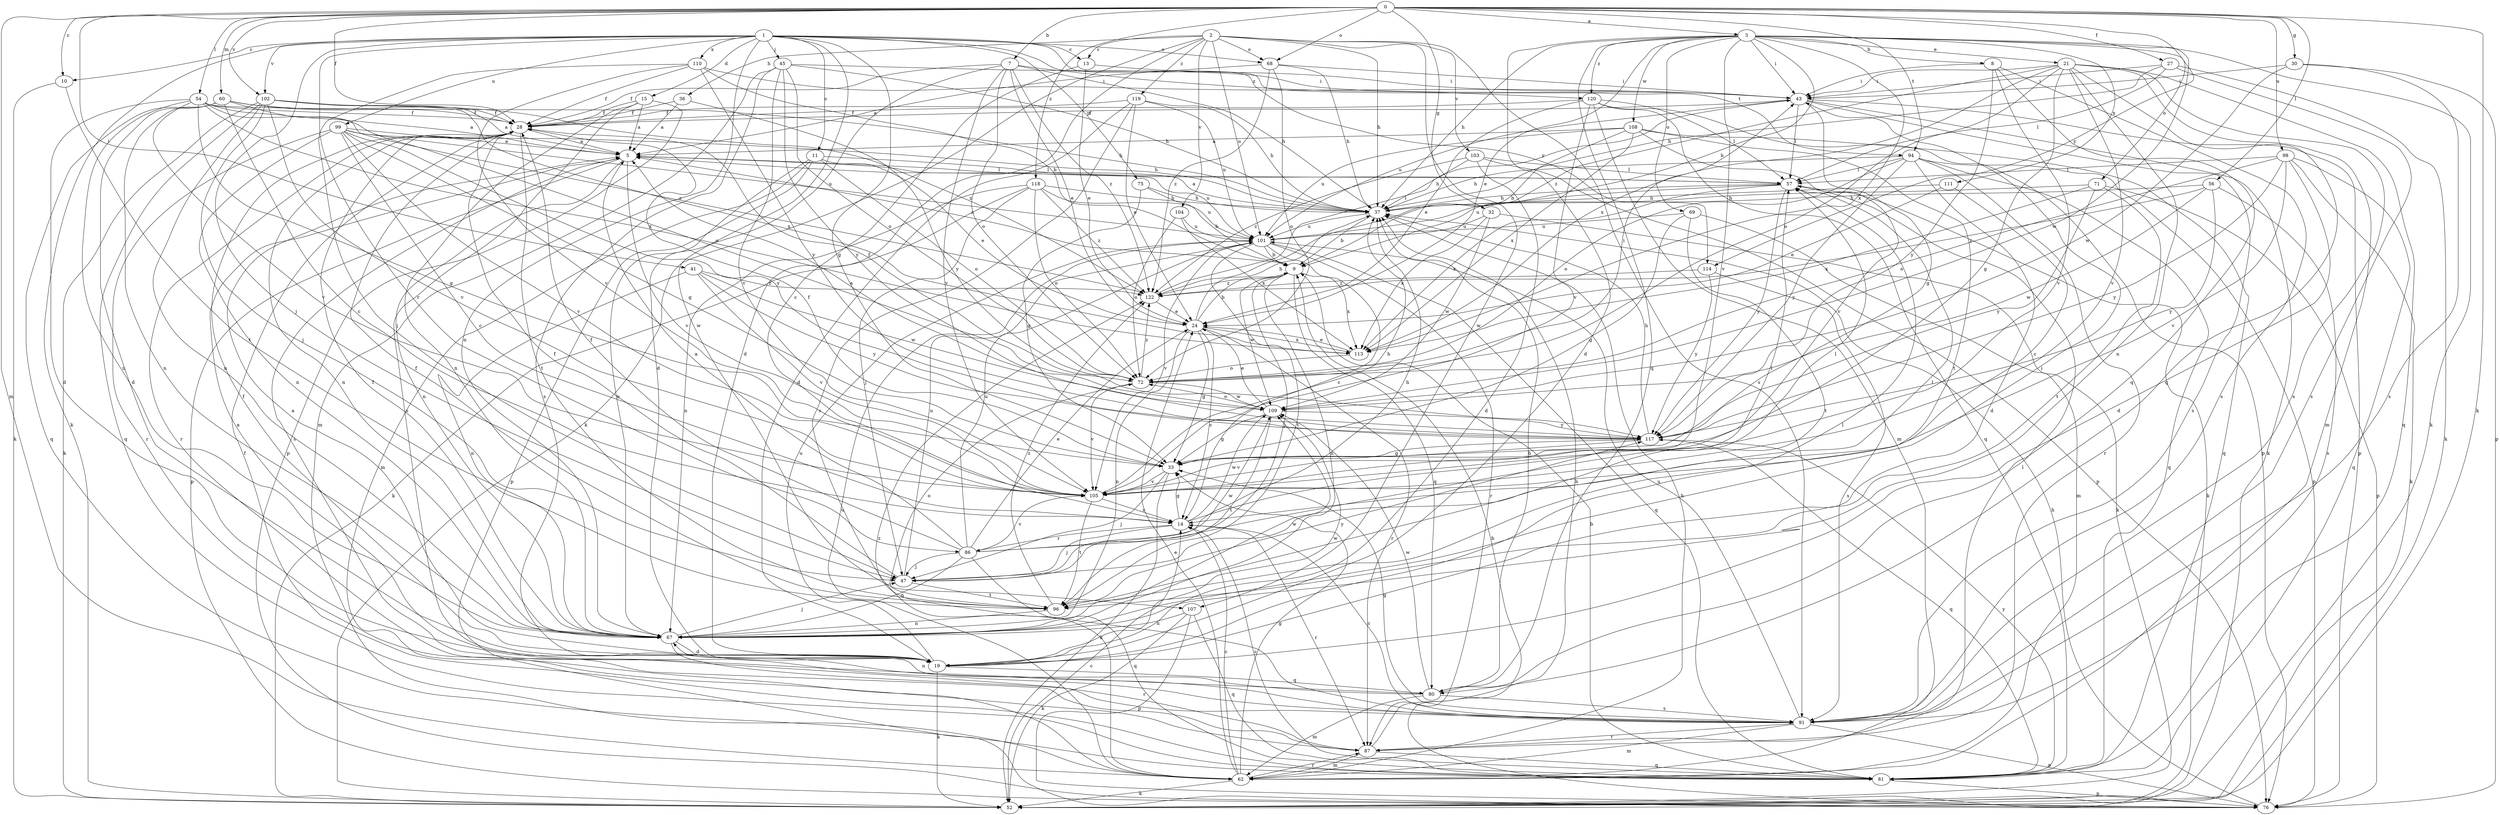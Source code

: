 strict digraph  {
0;
1;
2;
3;
5;
7;
8;
9;
10;
11;
13;
14;
15;
19;
21;
24;
27;
28;
30;
32;
33;
36;
37;
41;
43;
45;
47;
52;
54;
56;
57;
60;
62;
67;
68;
69;
71;
72;
75;
76;
80;
81;
86;
87;
91;
94;
96;
98;
99;
101;
102;
103;
104;
105;
107;
108;
109;
110;
111;
113;
114;
117;
118;
119;
120;
122;
0 -> 3  [label=a];
0 -> 7  [label=b];
0 -> 10  [label=c];
0 -> 27  [label=f];
0 -> 28  [label=f];
0 -> 30  [label=g];
0 -> 32  [label=g];
0 -> 41  [label=i];
0 -> 52  [label=k];
0 -> 54  [label=l];
0 -> 56  [label=l];
0 -> 60  [label=m];
0 -> 62  [label=m];
0 -> 68  [label=o];
0 -> 94  [label=t];
0 -> 98  [label=u];
0 -> 102  [label=v];
0 -> 114  [label=y];
0 -> 118  [label=z];
1 -> 10  [label=c];
1 -> 11  [label=c];
1 -> 13  [label=c];
1 -> 15  [label=d];
1 -> 33  [label=g];
1 -> 45  [label=j];
1 -> 47  [label=j];
1 -> 52  [label=k];
1 -> 67  [label=n];
1 -> 68  [label=o];
1 -> 75  [label=p];
1 -> 86  [label=r];
1 -> 94  [label=t];
1 -> 99  [label=u];
1 -> 102  [label=v];
1 -> 107  [label=w];
1 -> 110  [label=x];
1 -> 114  [label=y];
2 -> 13  [label=c];
2 -> 19  [label=d];
2 -> 36  [label=h];
2 -> 37  [label=h];
2 -> 52  [label=k];
2 -> 68  [label=o];
2 -> 91  [label=s];
2 -> 101  [label=u];
2 -> 103  [label=v];
2 -> 104  [label=v];
2 -> 107  [label=w];
2 -> 119  [label=z];
3 -> 8  [label=b];
3 -> 9  [label=b];
3 -> 19  [label=d];
3 -> 21  [label=e];
3 -> 24  [label=e];
3 -> 37  [label=h];
3 -> 43  [label=i];
3 -> 52  [label=k];
3 -> 69  [label=o];
3 -> 71  [label=o];
3 -> 80  [label=q];
3 -> 105  [label=v];
3 -> 108  [label=w];
3 -> 109  [label=w];
3 -> 111  [label=x];
3 -> 113  [label=x];
3 -> 120  [label=z];
5 -> 57  [label=l];
5 -> 67  [label=n];
5 -> 76  [label=p];
5 -> 91  [label=s];
5 -> 101  [label=u];
5 -> 105  [label=v];
7 -> 19  [label=d];
7 -> 24  [label=e];
7 -> 28  [label=f];
7 -> 37  [label=h];
7 -> 72  [label=o];
7 -> 105  [label=v];
7 -> 120  [label=z];
7 -> 122  [label=z];
8 -> 43  [label=i];
8 -> 80  [label=q];
8 -> 91  [label=s];
8 -> 105  [label=v];
8 -> 117  [label=y];
9 -> 5  [label=a];
9 -> 47  [label=j];
9 -> 67  [label=n];
9 -> 80  [label=q];
9 -> 109  [label=w];
9 -> 113  [label=x];
9 -> 122  [label=z];
10 -> 52  [label=k];
10 -> 96  [label=t];
11 -> 24  [label=e];
11 -> 57  [label=l];
11 -> 62  [label=m];
11 -> 67  [label=n];
11 -> 72  [label=o];
11 -> 76  [label=p];
13 -> 14  [label=c];
13 -> 24  [label=e];
13 -> 43  [label=i];
14 -> 33  [label=g];
14 -> 47  [label=j];
14 -> 57  [label=l];
14 -> 86  [label=r];
14 -> 87  [label=r];
14 -> 109  [label=w];
15 -> 5  [label=a];
15 -> 28  [label=f];
15 -> 67  [label=n];
15 -> 76  [label=p];
15 -> 91  [label=s];
19 -> 5  [label=a];
19 -> 28  [label=f];
19 -> 52  [label=k];
19 -> 57  [label=l];
19 -> 80  [label=q];
19 -> 101  [label=u];
19 -> 109  [label=w];
21 -> 33  [label=g];
21 -> 43  [label=i];
21 -> 62  [label=m];
21 -> 67  [label=n];
21 -> 72  [label=o];
21 -> 80  [label=q];
21 -> 81  [label=q];
21 -> 91  [label=s];
21 -> 105  [label=v];
21 -> 113  [label=x];
21 -> 122  [label=z];
24 -> 9  [label=b];
24 -> 14  [label=c];
24 -> 33  [label=g];
24 -> 37  [label=h];
24 -> 67  [label=n];
24 -> 87  [label=r];
24 -> 113  [label=x];
27 -> 37  [label=h];
27 -> 43  [label=i];
27 -> 52  [label=k];
27 -> 57  [label=l];
27 -> 91  [label=s];
28 -> 5  [label=a];
28 -> 67  [label=n];
28 -> 87  [label=r];
28 -> 96  [label=t];
30 -> 43  [label=i];
30 -> 76  [label=p];
30 -> 91  [label=s];
30 -> 109  [label=w];
32 -> 52  [label=k];
32 -> 101  [label=u];
32 -> 109  [label=w];
32 -> 113  [label=x];
33 -> 28  [label=f];
33 -> 47  [label=j];
33 -> 52  [label=k];
33 -> 105  [label=v];
36 -> 5  [label=a];
36 -> 28  [label=f];
36 -> 117  [label=y];
37 -> 5  [label=a];
37 -> 9  [label=b];
37 -> 101  [label=u];
41 -> 67  [label=n];
41 -> 105  [label=v];
41 -> 109  [label=w];
41 -> 117  [label=y];
41 -> 122  [label=z];
43 -> 28  [label=f];
43 -> 33  [label=g];
43 -> 52  [label=k];
43 -> 57  [label=l];
43 -> 76  [label=p];
43 -> 91  [label=s];
43 -> 101  [label=u];
45 -> 37  [label=h];
45 -> 43  [label=i];
45 -> 62  [label=m];
45 -> 72  [label=o];
45 -> 91  [label=s];
45 -> 105  [label=v];
45 -> 117  [label=y];
47 -> 28  [label=f];
47 -> 57  [label=l];
47 -> 96  [label=t];
47 -> 101  [label=u];
47 -> 109  [label=w];
52 -> 14  [label=c];
54 -> 5  [label=a];
54 -> 19  [label=d];
54 -> 28  [label=f];
54 -> 33  [label=g];
54 -> 37  [label=h];
54 -> 67  [label=n];
54 -> 105  [label=v];
54 -> 113  [label=x];
54 -> 122  [label=z];
56 -> 37  [label=h];
56 -> 91  [label=s];
56 -> 109  [label=w];
56 -> 117  [label=y];
56 -> 122  [label=z];
57 -> 37  [label=h];
57 -> 52  [label=k];
57 -> 101  [label=u];
57 -> 113  [label=x];
57 -> 117  [label=y];
60 -> 14  [label=c];
60 -> 19  [label=d];
60 -> 28  [label=f];
60 -> 67  [label=n];
60 -> 72  [label=o];
60 -> 81  [label=q];
60 -> 122  [label=z];
62 -> 14  [label=c];
62 -> 24  [label=e];
62 -> 33  [label=g];
62 -> 37  [label=h];
62 -> 52  [label=k];
62 -> 87  [label=r];
62 -> 101  [label=u];
62 -> 122  [label=z];
67 -> 19  [label=d];
67 -> 28  [label=f];
67 -> 43  [label=i];
67 -> 47  [label=j];
67 -> 87  [label=r];
67 -> 109  [label=w];
68 -> 5  [label=a];
68 -> 37  [label=h];
68 -> 43  [label=i];
68 -> 72  [label=o];
68 -> 122  [label=z];
69 -> 33  [label=g];
69 -> 62  [label=m];
69 -> 96  [label=t];
69 -> 101  [label=u];
71 -> 37  [label=h];
71 -> 76  [label=p];
71 -> 96  [label=t];
71 -> 113  [label=x];
71 -> 117  [label=y];
72 -> 28  [label=f];
72 -> 43  [label=i];
72 -> 105  [label=v];
72 -> 109  [label=w];
72 -> 122  [label=z];
75 -> 9  [label=b];
75 -> 33  [label=g];
75 -> 37  [label=h];
76 -> 9  [label=b];
76 -> 37  [label=h];
80 -> 5  [label=a];
80 -> 37  [label=h];
80 -> 62  [label=m];
80 -> 67  [label=n];
80 -> 91  [label=s];
80 -> 109  [label=w];
81 -> 9  [label=b];
81 -> 14  [label=c];
81 -> 28  [label=f];
81 -> 76  [label=p];
81 -> 117  [label=y];
86 -> 5  [label=a];
86 -> 24  [label=e];
86 -> 28  [label=f];
86 -> 37  [label=h];
86 -> 47  [label=j];
86 -> 57  [label=l];
86 -> 67  [label=n];
86 -> 81  [label=q];
86 -> 101  [label=u];
86 -> 105  [label=v];
87 -> 37  [label=h];
87 -> 57  [label=l];
87 -> 62  [label=m];
87 -> 81  [label=q];
91 -> 14  [label=c];
91 -> 33  [label=g];
91 -> 62  [label=m];
91 -> 76  [label=p];
91 -> 87  [label=r];
91 -> 101  [label=u];
94 -> 19  [label=d];
94 -> 37  [label=h];
94 -> 57  [label=l];
94 -> 72  [label=o];
94 -> 76  [label=p];
94 -> 81  [label=q];
94 -> 87  [label=r];
94 -> 117  [label=y];
96 -> 28  [label=f];
96 -> 67  [label=n];
96 -> 72  [label=o];
96 -> 117  [label=y];
96 -> 122  [label=z];
98 -> 19  [label=d];
98 -> 52  [label=k];
98 -> 57  [label=l];
98 -> 72  [label=o];
98 -> 81  [label=q];
98 -> 105  [label=v];
98 -> 117  [label=y];
99 -> 5  [label=a];
99 -> 14  [label=c];
99 -> 33  [label=g];
99 -> 37  [label=h];
99 -> 67  [label=n];
99 -> 87  [label=r];
99 -> 101  [label=u];
99 -> 105  [label=v];
99 -> 117  [label=y];
101 -> 9  [label=b];
101 -> 14  [label=c];
101 -> 81  [label=q];
101 -> 87  [label=r];
101 -> 96  [label=t];
101 -> 105  [label=v];
102 -> 5  [label=a];
102 -> 28  [label=f];
102 -> 47  [label=j];
102 -> 52  [label=k];
102 -> 67  [label=n];
102 -> 81  [label=q];
102 -> 105  [label=v];
102 -> 113  [label=x];
103 -> 19  [label=d];
103 -> 37  [label=h];
103 -> 57  [label=l];
103 -> 76  [label=p];
103 -> 122  [label=z];
104 -> 72  [label=o];
104 -> 101  [label=u];
104 -> 113  [label=x];
105 -> 14  [label=c];
105 -> 37  [label=h];
105 -> 96  [label=t];
107 -> 52  [label=k];
107 -> 67  [label=n];
107 -> 76  [label=p];
107 -> 81  [label=q];
108 -> 5  [label=a];
108 -> 9  [label=b];
108 -> 81  [label=q];
108 -> 96  [label=t];
108 -> 101  [label=u];
108 -> 105  [label=v];
108 -> 113  [label=x];
109 -> 5  [label=a];
109 -> 24  [label=e];
109 -> 33  [label=g];
109 -> 72  [label=o];
109 -> 96  [label=t];
109 -> 117  [label=y];
110 -> 9  [label=b];
110 -> 28  [label=f];
110 -> 43  [label=i];
110 -> 47  [label=j];
110 -> 105  [label=v];
110 -> 117  [label=y];
111 -> 14  [label=c];
111 -> 24  [label=e];
111 -> 37  [label=h];
113 -> 24  [label=e];
113 -> 72  [label=o];
114 -> 91  [label=s];
114 -> 117  [label=y];
114 -> 122  [label=z];
117 -> 33  [label=g];
117 -> 37  [label=h];
117 -> 81  [label=q];
117 -> 105  [label=v];
118 -> 37  [label=h];
118 -> 47  [label=j];
118 -> 52  [label=k];
118 -> 67  [label=n];
118 -> 72  [label=o];
118 -> 101  [label=u];
118 -> 122  [label=z];
119 -> 19  [label=d];
119 -> 24  [label=e];
119 -> 28  [label=f];
119 -> 37  [label=h];
119 -> 91  [label=s];
119 -> 101  [label=u];
120 -> 24  [label=e];
120 -> 28  [label=f];
120 -> 57  [label=l];
120 -> 62  [label=m];
120 -> 76  [label=p];
120 -> 81  [label=q];
120 -> 105  [label=v];
122 -> 24  [label=e];
122 -> 43  [label=i];
}
